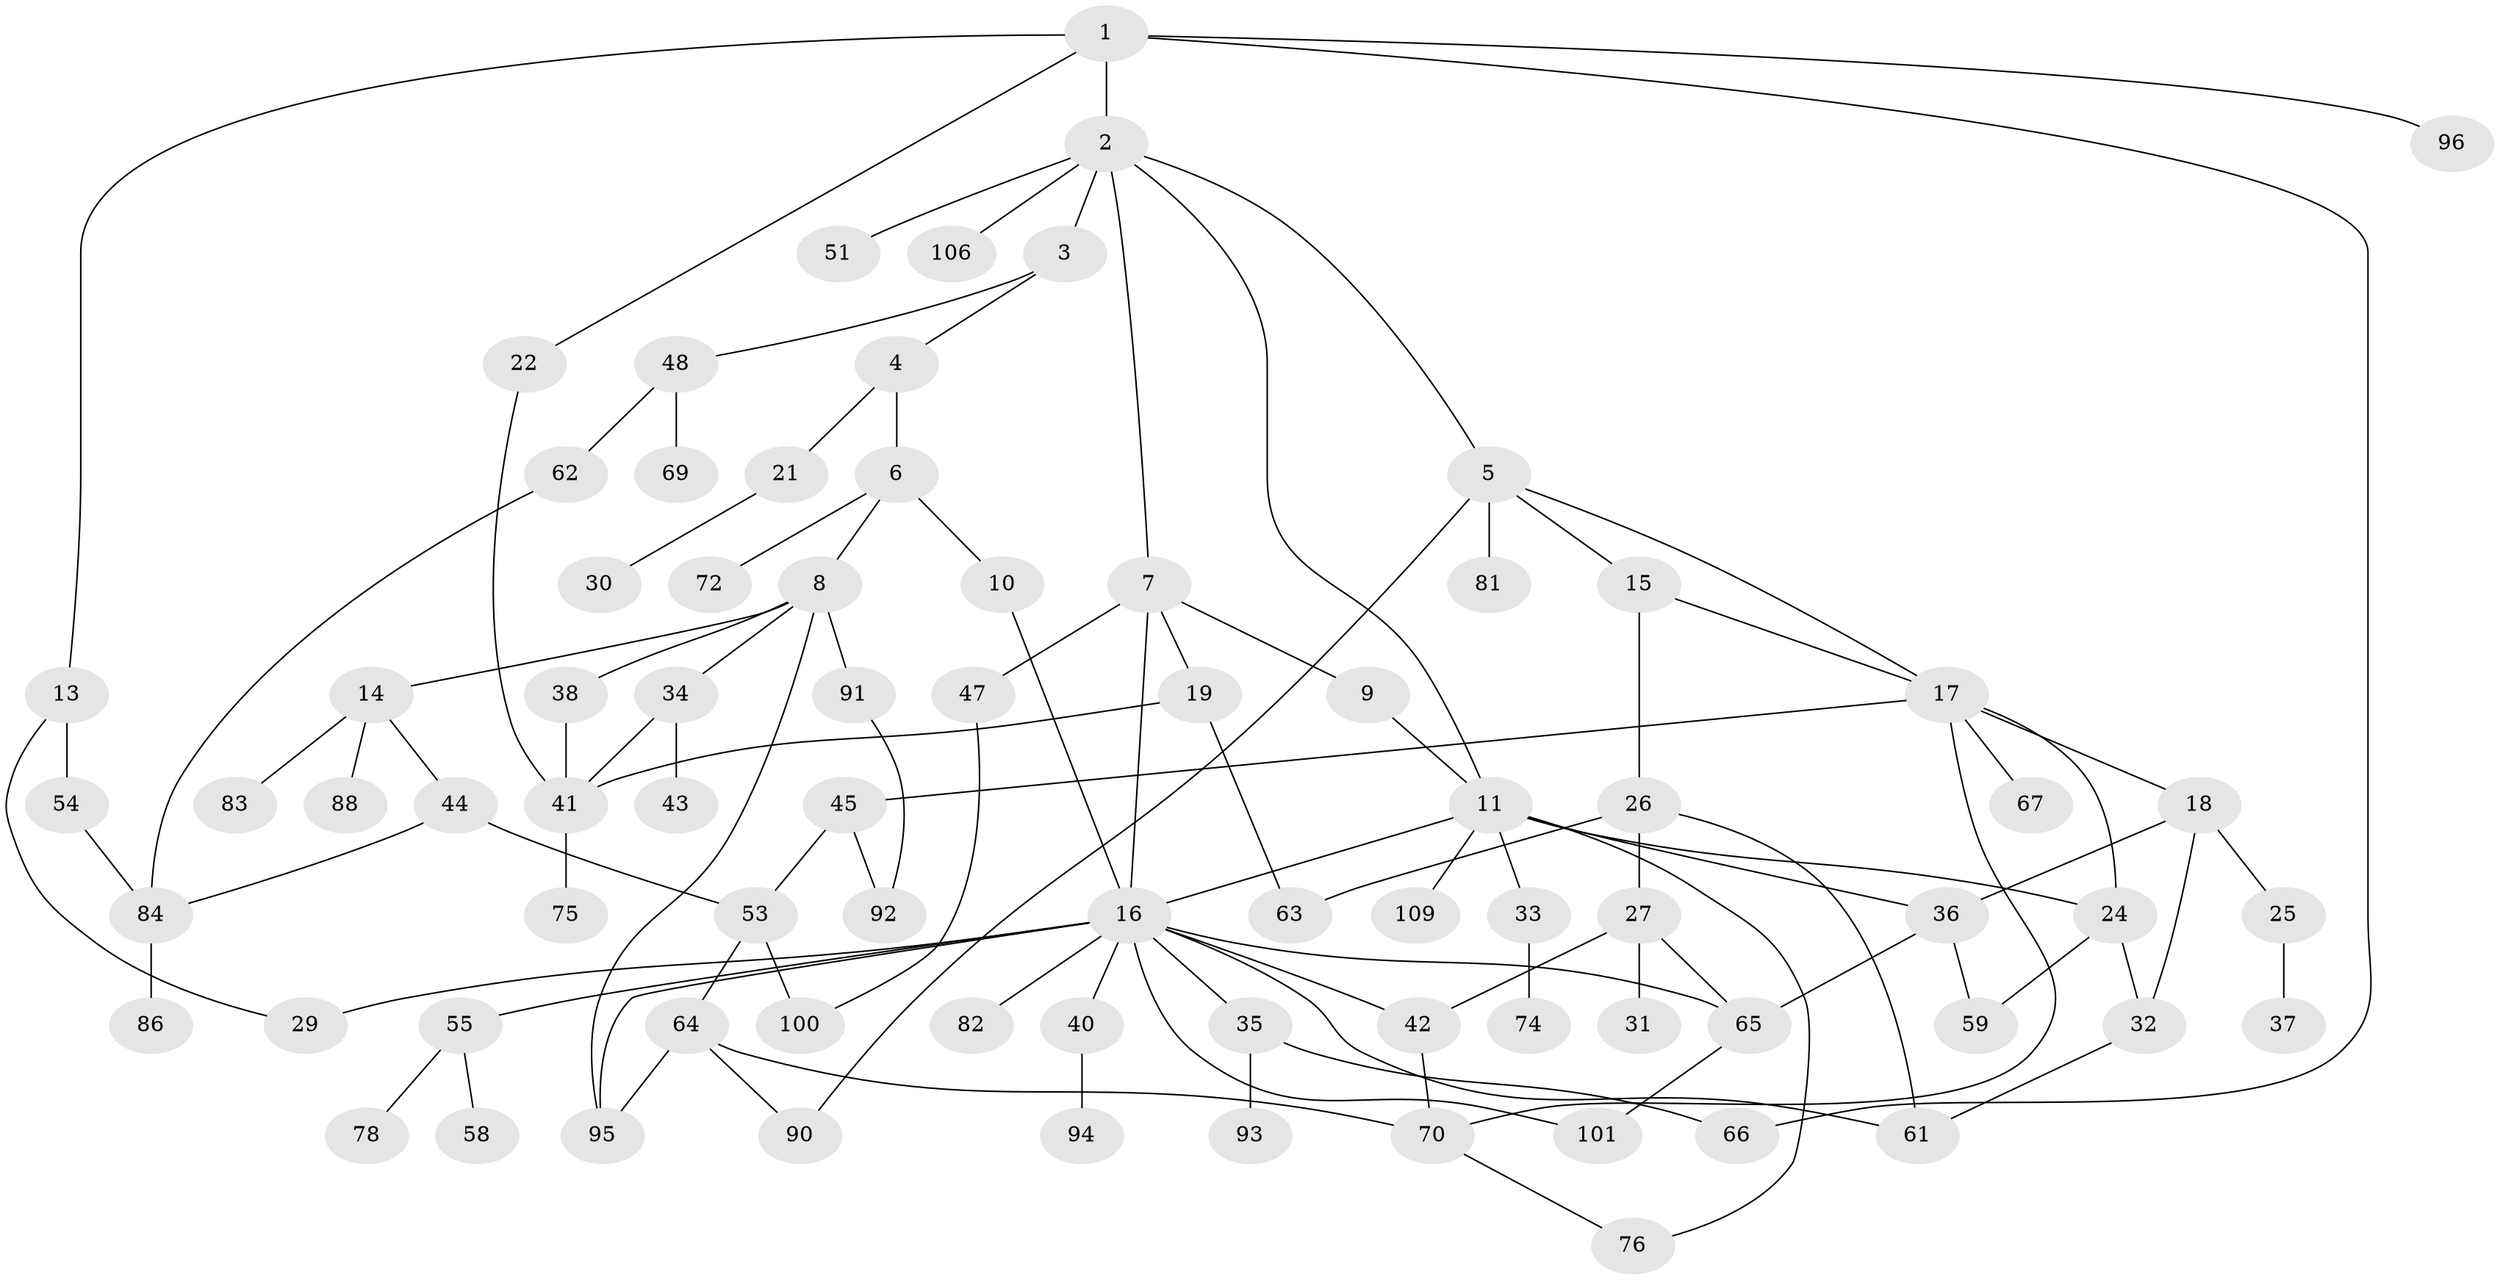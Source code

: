 // original degree distribution, {5: 0.05309734513274336, 7: 0.017699115044247787, 3: 0.19469026548672566, 4: 0.1415929203539823, 2: 0.3008849557522124, 1: 0.26548672566371684, 6: 0.02654867256637168}
// Generated by graph-tools (version 1.1) at 2025/17/03/04/25 18:17:06]
// undirected, 79 vertices, 109 edges
graph export_dot {
graph [start="1"]
  node [color=gray90,style=filled];
  1 [super="+39"];
  2 [super="+60"];
  3;
  4 [super="+12"];
  5 [super="+80"];
  6;
  7;
  8 [super="+28"];
  9;
  10;
  11 [super="+87"];
  13 [super="+49"];
  14;
  15;
  16 [super="+23"];
  17 [super="+20"];
  18;
  19;
  21;
  22;
  24;
  25;
  26 [super="+108+46"];
  27;
  29;
  30 [super="+112"];
  31;
  32;
  33;
  34;
  35;
  36 [super="+110+73"];
  37;
  38 [super="+89"];
  40;
  41 [super="+68+56"];
  42 [super="+103"];
  43;
  44;
  45 [super="+57"];
  47;
  48;
  51;
  53;
  54;
  55;
  58;
  59;
  61;
  62;
  63;
  64 [super="+107"];
  65 [super="+71"];
  66;
  67;
  69;
  70 [super="+98"];
  72;
  74;
  75;
  76;
  78;
  81;
  82;
  83;
  84 [super="+97+85"];
  86;
  88;
  90 [super="+99"];
  91 [super="+105"];
  92 [super="+104"];
  93;
  94;
  95;
  96;
  100 [super="+111"];
  101 [super="+102"];
  106;
  109;
  1 -- 2;
  1 -- 13;
  1 -- 22;
  1 -- 96;
  1 -- 66;
  2 -- 3;
  2 -- 5;
  2 -- 7;
  2 -- 51;
  2 -- 106;
  2 -- 11;
  3 -- 4;
  3 -- 48;
  4 -- 6;
  4 -- 21;
  5 -- 15;
  5 -- 17;
  5 -- 81;
  5 -- 90;
  6 -- 8;
  6 -- 10;
  6 -- 72;
  7 -- 9;
  7 -- 19;
  7 -- 47;
  7 -- 16;
  8 -- 14;
  8 -- 38;
  8 -- 95;
  8 -- 34;
  8 -- 91;
  9 -- 11;
  10 -- 16;
  11 -- 16;
  11 -- 33;
  11 -- 36;
  11 -- 24;
  11 -- 76;
  11 -- 109;
  13 -- 29;
  13 -- 54;
  14 -- 44;
  14 -- 83;
  14 -- 88;
  15 -- 17;
  15 -- 26;
  16 -- 35;
  16 -- 40;
  16 -- 55;
  16 -- 82 [weight=2];
  16 -- 65;
  16 -- 101;
  16 -- 42;
  16 -- 29;
  16 -- 61;
  16 -- 95;
  17 -- 18;
  17 -- 24;
  17 -- 67;
  17 -- 70;
  17 -- 45;
  18 -- 25;
  18 -- 36;
  18 -- 32;
  19 -- 41;
  19 -- 63;
  21 -- 30;
  22 -- 41;
  24 -- 32;
  24 -- 59;
  25 -- 37;
  26 -- 27;
  26 -- 63;
  26 -- 61;
  27 -- 31;
  27 -- 42;
  27 -- 65;
  32 -- 61;
  33 -- 74;
  34 -- 43;
  34 -- 41;
  35 -- 93;
  35 -- 66;
  36 -- 59;
  36 -- 65 [weight=2];
  38 -- 41;
  40 -- 94;
  41 -- 75;
  42 -- 70;
  44 -- 53;
  44 -- 84;
  45 -- 53;
  45 -- 92;
  47 -- 100;
  48 -- 62;
  48 -- 69;
  53 -- 64;
  53 -- 100;
  54 -- 84;
  55 -- 58;
  55 -- 78;
  62 -- 84;
  64 -- 90;
  64 -- 70;
  64 -- 95;
  65 -- 101;
  70 -- 76;
  84 -- 86;
  91 -- 92;
}
